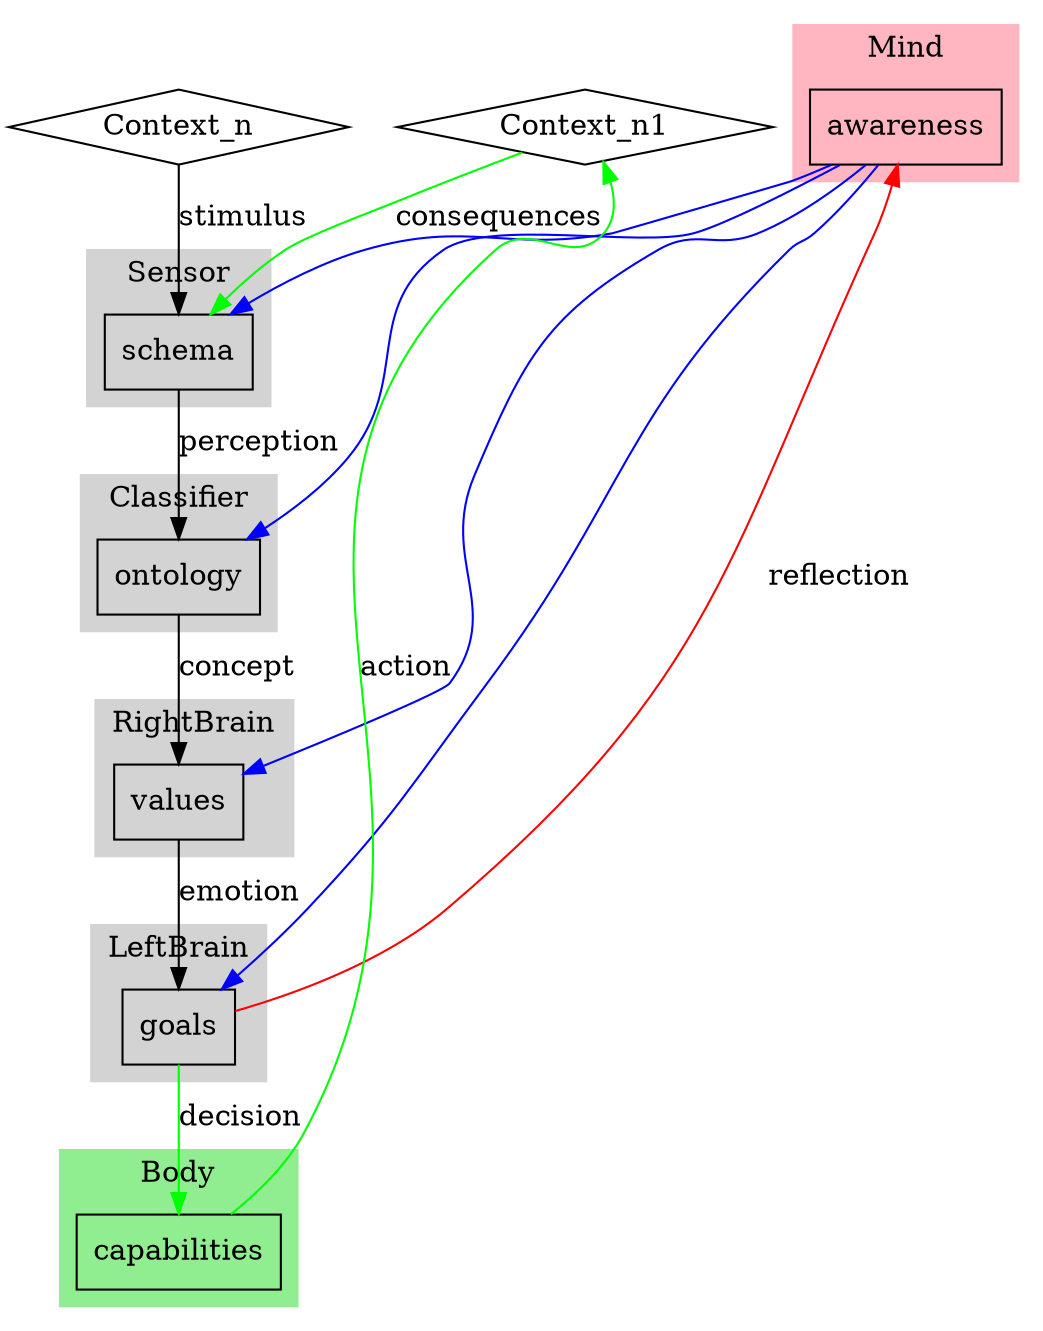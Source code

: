 digraph WisdomIntegrationPipeline {

    // Context nodes
    Context_n [shape="diamond"];
    Context_n1 [shape="diamond"];

    subgraph cluster_Mind {
        label = "Mind";
        style = "filled";
        color = "lightpink";  // Different color for Mind cluster
        awareness [shape="box"];
    }

    // Define clusters for the parameters
    subgraph cluster_Sensor {
        label = "Sensor";
        style = "filled";
        color = "lightgrey";
        schema [shape="box"];
    }

    subgraph cluster_Classifier {
        label = "Classifier";
        style = "filled";
        color = "lightgrey";
        ontology [shape="box"];
    }

    subgraph cluster_RightBrain {
        label = "RightBrain";
        style = "filled";
        color = "lightgrey";
        values [shape="box"];
    }

    subgraph cluster_LeftBrain {
        label = "LeftBrain";
        style = "filled";
        color = "lightgrey";
        goals [shape="box"];
    }


    // Place Mind and Body clusters on the same level with different colors
    subgraph cluster_Body {
        label = "Body";
        style = "filled";
        color = "lightgreen";  // Different color for Body cluster
        capabilities [shape="box"];
    }


    // Main workflow connections
    Context_n -> schema [label="stimulus"];
    schema -> ontology [label="perception"];
    ontology -> values [label="concept"];
    values -> goals [label="emotion"];
    goals -> capabilities [label="decision", color="green"];
    capabilities -> Context_n1 [label="action", color="green", constraint=false];
    Context_n1 -> schema [label="consequences", color="green", constraint=false];

    // Reflection edges
    goals -> awareness [label="reflection", color="red", constraint=false];
    awareness -> schema [color="blue", constraint=false];
    awareness -> ontology [color="blue", constraint=false];
    awareness -> values [color="blue", constraint=false];
    awareness -> goals [color="blue", constraint=false];
}
